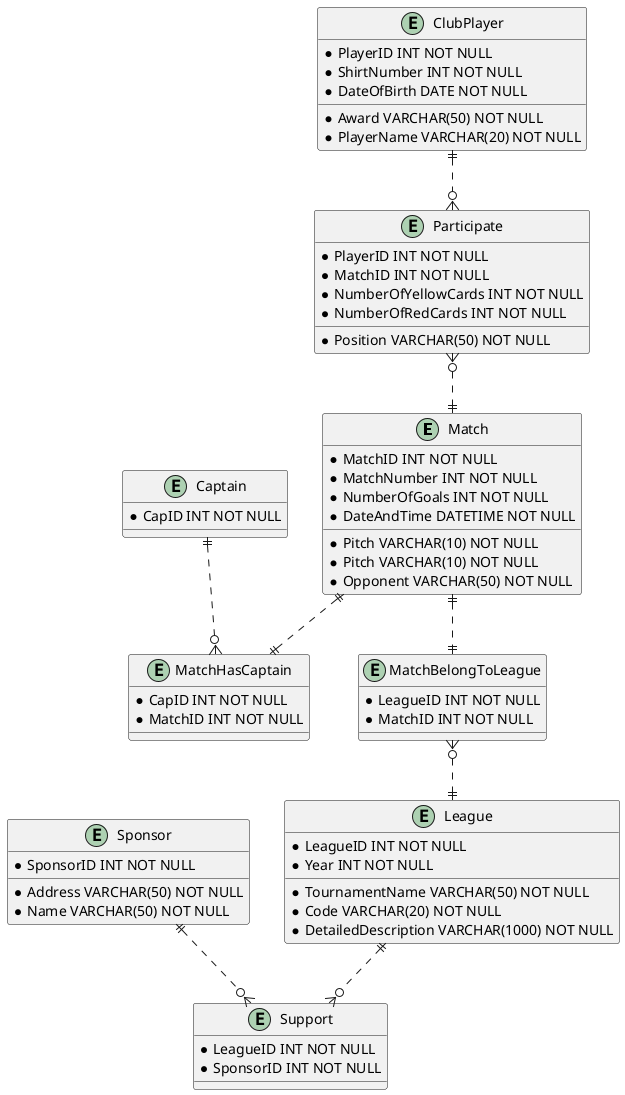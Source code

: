 @startuml

' Sai ở chỗ đề bài k nói rõ Captain là 1 thành viên có sẵn trong ClubPlayer. Ngoài ra về quan hệ số lượng 
' tự làm vẫn đúng hơn. 

entity Match {
    * MatchID INT NOT NULL
    * MatchNumber INT NOT NULL
    * NumberOfGoals INT NOT NULL
    * Pitch VARCHAR(10) NOT NULL
    * Pitch VARCHAR(10) NOT NULL
    * Opponent VARCHAR(50) NOT NULL
    * DateAndTime DATETIME NOT NULL
}
entity ClubPlayer {
    * PlayerID INT NOT NULL
    * Award VARCHAR(50) NOT NULL
    * ShirtNumber INT NOT NULL
    * PlayerName VARCHAR(20) NOT NULL
    * DateOfBirth DATE NOT NULL
}
entity MatchBelongToLeague{
    * LeagueID INT NOT NULL
    * MatchID INT NOT NULL
}
entity League{
    * LeagueID INT NOT NULL
    * TournamentName VARCHAR(50) NOT NULL
    * Year INT NOT NULL
    * Code VARCHAR(20) NOT NULL
    * DetailedDescription VARCHAR(1000) NOT NULL
}
entity Support {
    * LeagueID INT NOT NULL
    * SponsorID INT NOT NULL
}
entity MatchHasCaptain{
    * CapID INT NOT NULL
    * MatchID INT NOT NULL
}
entity Sponsor{
    * SponsorID INT NOT NULL
    * Address VARCHAR(50) NOT NULL
    * Name VARCHAR(50) NOT NULL
}
entity Participate {
    * PlayerID INT NOT NULL
    * MatchID INT NOT NULL
    * Position VARCHAR(50) NOT NULL
    * NumberOfYellowCards INT NOT NULL    
    * NumberOfRedCards INT NOT NULL    
}
entity Captain {
    * CapID INT NOT NULL
}

MatchBelongToLeague }o..|| League
League ||..o{ Support
Sponsor ||..o{ Support
ClubPlayer ||..o{ Participate
Participate }o..|| Match
Captain ||..o{ MatchHasCaptain
Match ||..|| MatchHasCaptain
Match ||..|| MatchBelongToLeague

@enduml
